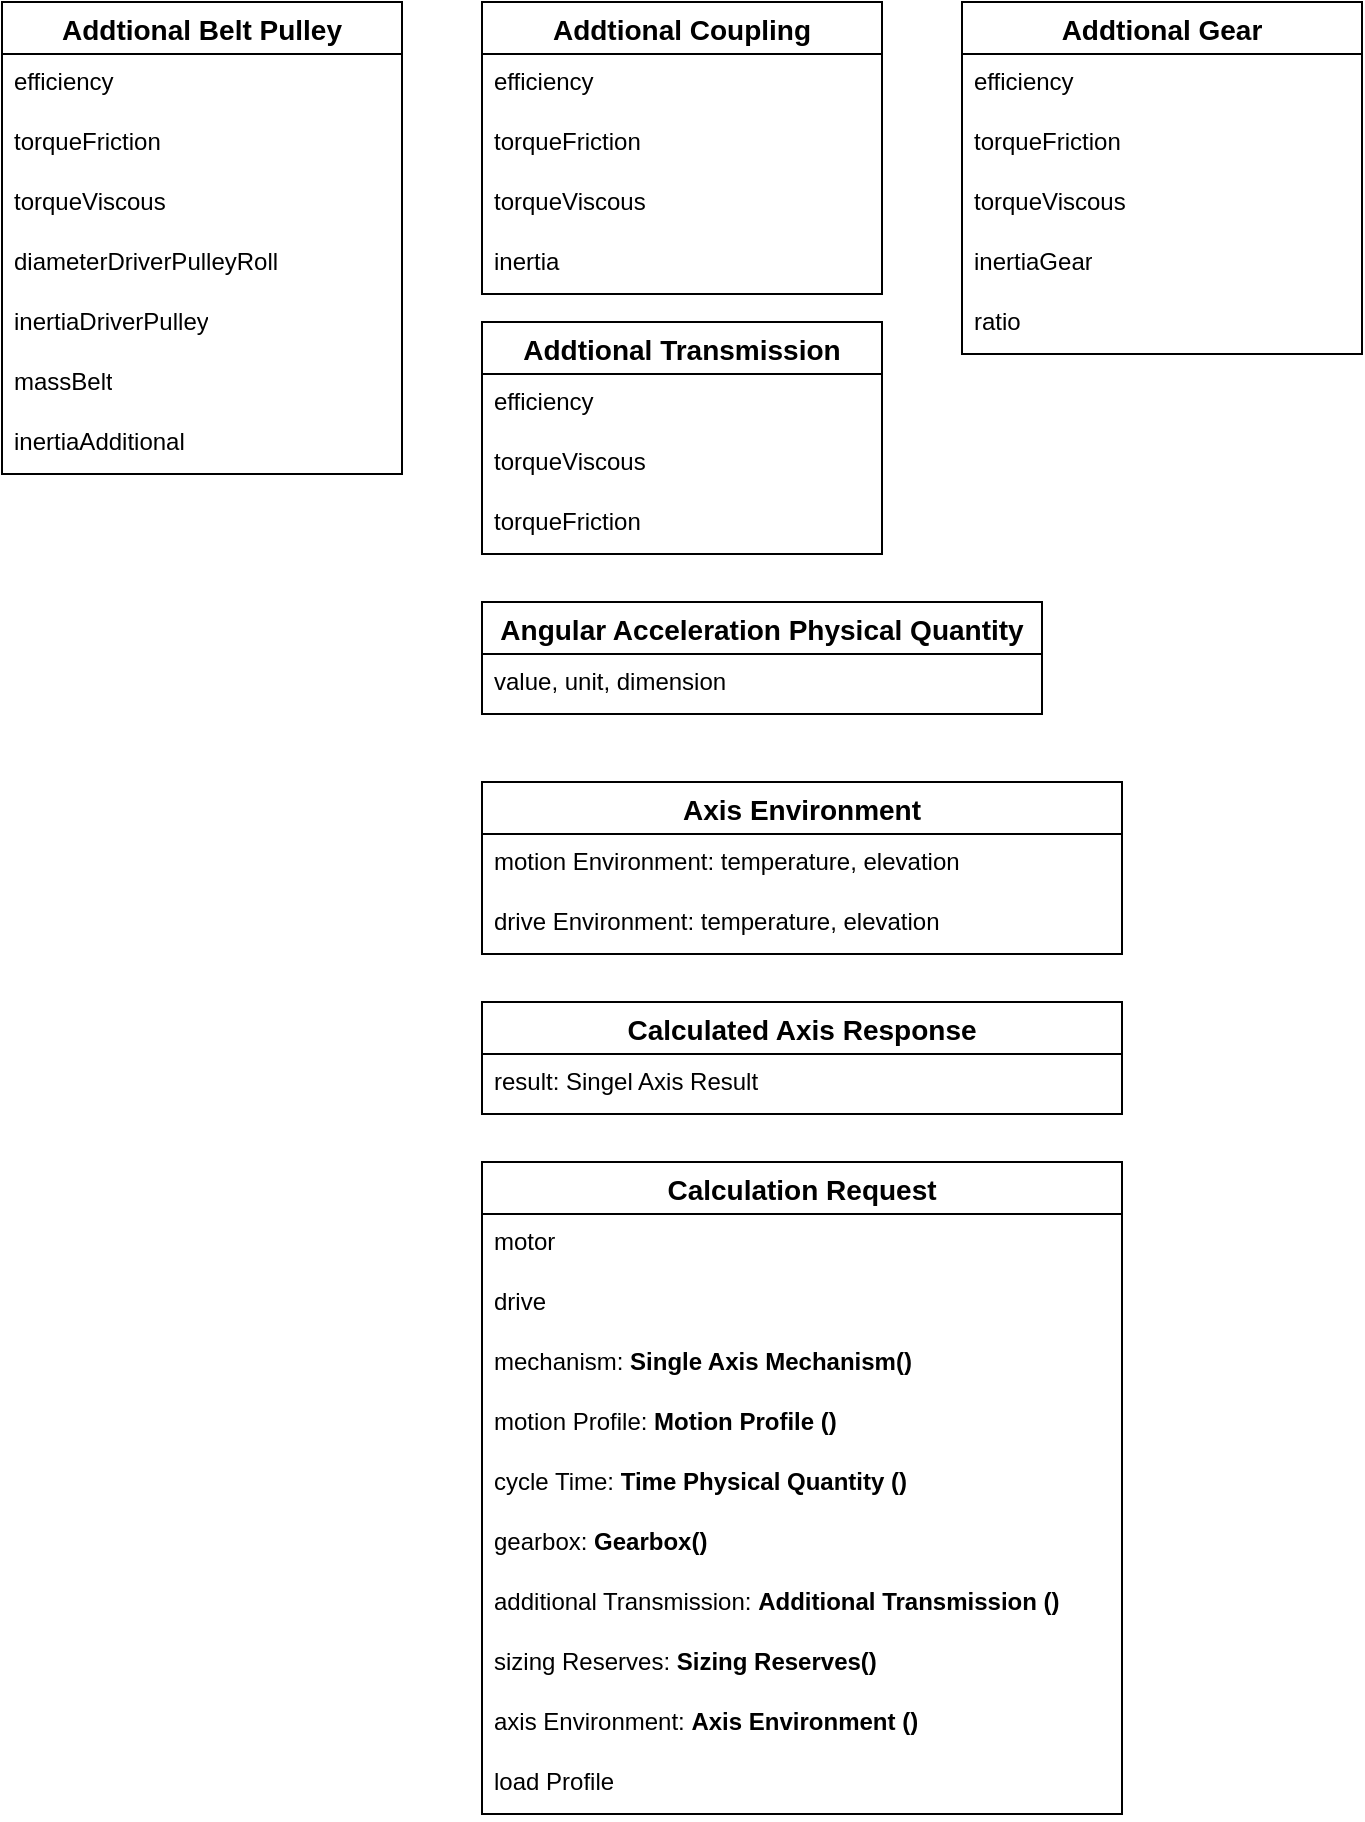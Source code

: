 <mxfile version="24.2.3" type="github">
  <diagram name="Page-1" id="EHrEFTinhFLgnicq1KQY">
    <mxGraphModel dx="1509" dy="831" grid="1" gridSize="10" guides="1" tooltips="1" connect="1" arrows="1" fold="1" page="1" pageScale="1" pageWidth="1654" pageHeight="2336" math="0" shadow="0">
      <root>
        <mxCell id="0" />
        <mxCell id="1" parent="0" />
        <mxCell id="KYpcjjvEXtdcIM45c5xp-6" value="Addtional Belt Pulley" style="swimlane;fontStyle=1;childLayout=stackLayout;horizontal=1;startSize=26;horizontalStack=0;resizeParent=1;resizeParentMax=0;resizeLast=0;collapsible=1;marginBottom=0;align=center;fontSize=14;" parent="1" vertex="1">
          <mxGeometry x="40" y="40" width="200" height="236" as="geometry" />
        </mxCell>
        <mxCell id="KYpcjjvEXtdcIM45c5xp-13" value="efficiency&lt;span class=&quot;eusoft-eudic-chrome-extension-translate-content&quot;&gt;&lt;/span&gt;" style="text;strokeColor=none;fillColor=none;spacingLeft=4;spacingRight=4;overflow=hidden;rotatable=0;points=[[0,0.5],[1,0.5]];portConstraint=eastwest;fontSize=12;whiteSpace=wrap;html=1;" parent="KYpcjjvEXtdcIM45c5xp-6" vertex="1">
          <mxGeometry y="26" width="200" height="30" as="geometry" />
        </mxCell>
        <mxCell id="KYpcjjvEXtdcIM45c5xp-14" value="torqueFriction&lt;span class=&quot;eusoft-eudic-chrome-extension-translate-content&quot;&gt;&lt;/span&gt;" style="text;strokeColor=none;fillColor=none;spacingLeft=4;spacingRight=4;overflow=hidden;rotatable=0;points=[[0,0.5],[1,0.5]];portConstraint=eastwest;fontSize=12;whiteSpace=wrap;html=1;" parent="KYpcjjvEXtdcIM45c5xp-6" vertex="1">
          <mxGeometry y="56" width="200" height="30" as="geometry" />
        </mxCell>
        <mxCell id="6oLbl9eXqUerqtTEfw1C-27" value="torqueViscous&lt;span class=&quot;eusoft-eudic-chrome-extension-translate-content&quot;&gt;&lt;/span&gt;" style="text;strokeColor=none;fillColor=none;spacingLeft=4;spacingRight=4;overflow=hidden;rotatable=0;points=[[0,0.5],[1,0.5]];portConstraint=eastwest;fontSize=12;whiteSpace=wrap;html=1;" parent="KYpcjjvEXtdcIM45c5xp-6" vertex="1">
          <mxGeometry y="86" width="200" height="30" as="geometry" />
        </mxCell>
        <mxCell id="KYpcjjvEXtdcIM45c5xp-7" value="diameterDriverPulleyRoll" style="text;strokeColor=none;fillColor=none;spacingLeft=4;spacingRight=4;overflow=hidden;rotatable=0;points=[[0,0.5],[1,0.5]];portConstraint=eastwest;fontSize=12;whiteSpace=wrap;html=1;" parent="KYpcjjvEXtdcIM45c5xp-6" vertex="1">
          <mxGeometry y="116" width="200" height="30" as="geometry" />
        </mxCell>
        <mxCell id="KYpcjjvEXtdcIM45c5xp-8" value="inertiaDriverPulley" style="text;strokeColor=none;fillColor=none;spacingLeft=4;spacingRight=4;overflow=hidden;rotatable=0;points=[[0,0.5],[1,0.5]];portConstraint=eastwest;fontSize=12;whiteSpace=wrap;html=1;" parent="KYpcjjvEXtdcIM45c5xp-6" vertex="1">
          <mxGeometry y="146" width="200" height="30" as="geometry" />
        </mxCell>
        <mxCell id="KYpcjjvEXtdcIM45c5xp-11" value="massBelt" style="text;strokeColor=none;fillColor=none;spacingLeft=4;spacingRight=4;overflow=hidden;rotatable=0;points=[[0,0.5],[1,0.5]];portConstraint=eastwest;fontSize=12;whiteSpace=wrap;html=1;" parent="KYpcjjvEXtdcIM45c5xp-6" vertex="1">
          <mxGeometry y="176" width="200" height="30" as="geometry" />
        </mxCell>
        <mxCell id="KYpcjjvEXtdcIM45c5xp-12" value="inertiaAdditional" style="text;strokeColor=none;fillColor=none;spacingLeft=4;spacingRight=4;overflow=hidden;rotatable=0;points=[[0,0.5],[1,0.5]];portConstraint=eastwest;fontSize=12;whiteSpace=wrap;html=1;" parent="KYpcjjvEXtdcIM45c5xp-6" vertex="1">
          <mxGeometry y="206" width="200" height="30" as="geometry" />
        </mxCell>
        <mxCell id="6oLbl9eXqUerqtTEfw1C-1" value="Addtional Coupling" style="swimlane;fontStyle=1;childLayout=stackLayout;horizontal=1;startSize=26;horizontalStack=0;resizeParent=1;resizeParentMax=0;resizeLast=0;collapsible=1;marginBottom=0;align=center;fontSize=14;" parent="1" vertex="1">
          <mxGeometry x="280" y="40" width="200" height="146" as="geometry" />
        </mxCell>
        <mxCell id="6oLbl9eXqUerqtTEfw1C-2" value="efficiency&lt;span class=&quot;eusoft-eudic-chrome-extension-translate-content&quot;&gt;&lt;/span&gt;" style="text;strokeColor=none;fillColor=none;spacingLeft=4;spacingRight=4;overflow=hidden;rotatable=0;points=[[0,0.5],[1,0.5]];portConstraint=eastwest;fontSize=12;whiteSpace=wrap;html=1;" parent="6oLbl9eXqUerqtTEfw1C-1" vertex="1">
          <mxGeometry y="26" width="200" height="30" as="geometry" />
        </mxCell>
        <mxCell id="6oLbl9eXqUerqtTEfw1C-3" value="torqueFriction&lt;span class=&quot;eusoft-eudic-chrome-extension-translate-content&quot;&gt;&lt;/span&gt;" style="text;strokeColor=none;fillColor=none;spacingLeft=4;spacingRight=4;overflow=hidden;rotatable=0;points=[[0,0.5],[1,0.5]];portConstraint=eastwest;fontSize=12;whiteSpace=wrap;html=1;" parent="6oLbl9eXqUerqtTEfw1C-1" vertex="1">
          <mxGeometry y="56" width="200" height="30" as="geometry" />
        </mxCell>
        <mxCell id="6oLbl9eXqUerqtTEfw1C-29" value="torqueViscous&lt;span class=&quot;eusoft-eudic-chrome-extension-translate-content&quot;&gt;&lt;/span&gt;" style="text;strokeColor=none;fillColor=none;spacingLeft=4;spacingRight=4;overflow=hidden;rotatable=0;points=[[0,0.5],[1,0.5]];portConstraint=eastwest;fontSize=12;whiteSpace=wrap;html=1;" parent="6oLbl9eXqUerqtTEfw1C-1" vertex="1">
          <mxGeometry y="86" width="200" height="30" as="geometry" />
        </mxCell>
        <mxCell id="6oLbl9eXqUerqtTEfw1C-7" value="inertia" style="text;strokeColor=none;fillColor=none;spacingLeft=4;spacingRight=4;overflow=hidden;rotatable=0;points=[[0,0.5],[1,0.5]];portConstraint=eastwest;fontSize=12;whiteSpace=wrap;html=1;" parent="6oLbl9eXqUerqtTEfw1C-1" vertex="1">
          <mxGeometry y="116" width="200" height="30" as="geometry" />
        </mxCell>
        <mxCell id="6oLbl9eXqUerqtTEfw1C-8" value="Addtional Gear" style="swimlane;fontStyle=1;childLayout=stackLayout;horizontal=1;startSize=26;horizontalStack=0;resizeParent=1;resizeParentMax=0;resizeLast=0;collapsible=1;marginBottom=0;align=center;fontSize=14;" parent="1" vertex="1">
          <mxGeometry x="520" y="40" width="200" height="176" as="geometry" />
        </mxCell>
        <mxCell id="6oLbl9eXqUerqtTEfw1C-9" value="efficiency&lt;span class=&quot;eusoft-eudic-chrome-extension-translate-content&quot;&gt;&lt;/span&gt;" style="text;strokeColor=none;fillColor=none;spacingLeft=4;spacingRight=4;overflow=hidden;rotatable=0;points=[[0,0.5],[1,0.5]];portConstraint=eastwest;fontSize=12;whiteSpace=wrap;html=1;" parent="6oLbl9eXqUerqtTEfw1C-8" vertex="1">
          <mxGeometry y="26" width="200" height="30" as="geometry" />
        </mxCell>
        <mxCell id="6oLbl9eXqUerqtTEfw1C-10" value="torqueFriction&lt;br&gt;&lt;span class=&quot;eusoft-eudic-chrome-extension-translate-content&quot;&gt;&lt;/span&gt;" style="text;strokeColor=none;fillColor=none;spacingLeft=4;spacingRight=4;overflow=hidden;rotatable=0;points=[[0,0.5],[1,0.5]];portConstraint=eastwest;fontSize=12;whiteSpace=wrap;html=1;" parent="6oLbl9eXqUerqtTEfw1C-8" vertex="1">
          <mxGeometry y="56" width="200" height="30" as="geometry" />
        </mxCell>
        <mxCell id="6oLbl9eXqUerqtTEfw1C-28" value="torqueViscous&lt;span class=&quot;eusoft-eudic-chrome-extension-translate-content&quot;&gt;&lt;/span&gt;" style="text;strokeColor=none;fillColor=none;spacingLeft=4;spacingRight=4;overflow=hidden;rotatable=0;points=[[0,0.5],[1,0.5]];portConstraint=eastwest;fontSize=12;whiteSpace=wrap;html=1;" parent="6oLbl9eXqUerqtTEfw1C-8" vertex="1">
          <mxGeometry y="86" width="200" height="30" as="geometry" />
        </mxCell>
        <mxCell id="6oLbl9eXqUerqtTEfw1C-12" value="inertiaGear" style="text;strokeColor=none;fillColor=none;spacingLeft=4;spacingRight=4;overflow=hidden;rotatable=0;points=[[0,0.5],[1,0.5]];portConstraint=eastwest;fontSize=12;whiteSpace=wrap;html=1;" parent="6oLbl9eXqUerqtTEfw1C-8" vertex="1">
          <mxGeometry y="116" width="200" height="30" as="geometry" />
        </mxCell>
        <mxCell id="6oLbl9eXqUerqtTEfw1C-13" value="ratio" style="text;strokeColor=none;fillColor=none;spacingLeft=4;spacingRight=4;overflow=hidden;rotatable=0;points=[[0,0.5],[1,0.5]];portConstraint=eastwest;fontSize=12;whiteSpace=wrap;html=1;" parent="6oLbl9eXqUerqtTEfw1C-8" vertex="1">
          <mxGeometry y="146" width="200" height="30" as="geometry" />
        </mxCell>
        <mxCell id="6oLbl9eXqUerqtTEfw1C-15" value="Addtional Transmission" style="swimlane;fontStyle=1;childLayout=stackLayout;horizontal=1;startSize=26;horizontalStack=0;resizeParent=1;resizeParentMax=0;resizeLast=0;collapsible=1;marginBottom=0;align=center;fontSize=14;" parent="1" vertex="1">
          <mxGeometry x="280" y="200" width="200" height="116" as="geometry" />
        </mxCell>
        <mxCell id="6oLbl9eXqUerqtTEfw1C-16" value="efficiency&lt;span class=&quot;eusoft-eudic-chrome-extension-translate-content&quot;&gt;&lt;/span&gt;" style="text;strokeColor=none;fillColor=none;spacingLeft=4;spacingRight=4;overflow=hidden;rotatable=0;points=[[0,0.5],[1,0.5]];portConstraint=eastwest;fontSize=12;whiteSpace=wrap;html=1;" parent="6oLbl9eXqUerqtTEfw1C-15" vertex="1">
          <mxGeometry y="26" width="200" height="30" as="geometry" />
        </mxCell>
        <mxCell id="AmN6tO1Q4sI-qgZyygm_-1" value="torqueViscous&lt;span class=&quot;eusoft-eudic-chrome-extension-translate-content&quot;&gt;&lt;/span&gt;" style="text;strokeColor=none;fillColor=none;spacingLeft=4;spacingRight=4;overflow=hidden;rotatable=0;points=[[0,0.5],[1,0.5]];portConstraint=eastwest;fontSize=12;whiteSpace=wrap;html=1;" vertex="1" parent="6oLbl9eXqUerqtTEfw1C-15">
          <mxGeometry y="56" width="200" height="30" as="geometry" />
        </mxCell>
        <mxCell id="6oLbl9eXqUerqtTEfw1C-17" value="torqueFriction&lt;span class=&quot;eusoft-eudic-chrome-extension-translate-content&quot;&gt;&lt;/span&gt;" style="text;strokeColor=none;fillColor=none;spacingLeft=4;spacingRight=4;overflow=hidden;rotatable=0;points=[[0,0.5],[1,0.5]];portConstraint=eastwest;fontSize=12;whiteSpace=wrap;html=1;" parent="6oLbl9eXqUerqtTEfw1C-15" vertex="1">
          <mxGeometry y="86" width="200" height="30" as="geometry" />
        </mxCell>
        <mxCell id="6oLbl9eXqUerqtTEfw1C-19" value="Angular Acceleration Physical Quantity" style="swimlane;fontStyle=1;childLayout=stackLayout;horizontal=1;startSize=26;horizontalStack=0;resizeParent=1;resizeParentMax=0;resizeLast=0;collapsible=1;marginBottom=0;align=center;fontSize=14;" parent="1" vertex="1">
          <mxGeometry x="280" y="340" width="280" height="56" as="geometry" />
        </mxCell>
        <mxCell id="6oLbl9eXqUerqtTEfw1C-20" value="value, unit, dimension&lt;span class=&quot;eusoft-eudic-chrome-extension-translate-content&quot;&gt;&lt;/span&gt;" style="text;strokeColor=none;fillColor=none;spacingLeft=4;spacingRight=4;overflow=hidden;rotatable=0;points=[[0,0.5],[1,0.5]];portConstraint=eastwest;fontSize=12;whiteSpace=wrap;html=1;" parent="6oLbl9eXqUerqtTEfw1C-19" vertex="1">
          <mxGeometry y="26" width="280" height="30" as="geometry" />
        </mxCell>
        <mxCell id="6oLbl9eXqUerqtTEfw1C-23" value="Axis Environment" style="swimlane;fontStyle=1;childLayout=stackLayout;horizontal=1;startSize=26;horizontalStack=0;resizeParent=1;resizeParentMax=0;resizeLast=0;collapsible=1;marginBottom=0;align=center;fontSize=14;" parent="1" vertex="1">
          <mxGeometry x="280" y="430" width="320" height="86" as="geometry" />
        </mxCell>
        <mxCell id="6oLbl9eXqUerqtTEfw1C-24" value="motion Environment: temperature, elevation&lt;span class=&quot;eusoft-eudic-chrome-extension-translate-content&quot;&gt;&lt;/span&gt;" style="text;strokeColor=none;fillColor=none;spacingLeft=4;spacingRight=4;overflow=hidden;rotatable=0;points=[[0,0.5],[1,0.5]];portConstraint=eastwest;fontSize=12;whiteSpace=wrap;html=1;" parent="6oLbl9eXqUerqtTEfw1C-23" vertex="1">
          <mxGeometry y="26" width="320" height="30" as="geometry" />
        </mxCell>
        <mxCell id="6oLbl9eXqUerqtTEfw1C-25" value="drive Environment: temperature, elevation" style="text;strokeColor=none;fillColor=none;spacingLeft=4;spacingRight=4;overflow=hidden;rotatable=0;points=[[0,0.5],[1,0.5]];portConstraint=eastwest;fontSize=12;whiteSpace=wrap;html=1;" parent="6oLbl9eXqUerqtTEfw1C-23" vertex="1">
          <mxGeometry y="56" width="320" height="30" as="geometry" />
        </mxCell>
        <mxCell id="AmN6tO1Q4sI-qgZyygm_-2" value="Calculated Axis Response" style="swimlane;fontStyle=1;childLayout=stackLayout;horizontal=1;startSize=26;horizontalStack=0;resizeParent=1;resizeParentMax=0;resizeLast=0;collapsible=1;marginBottom=0;align=center;fontSize=14;" vertex="1" parent="1">
          <mxGeometry x="280" y="540" width="320" height="56" as="geometry" />
        </mxCell>
        <mxCell id="AmN6tO1Q4sI-qgZyygm_-3" value="result: Singel Axis Result&lt;span class=&quot;eusoft-eudic-chrome-extension-translate-content&quot;&gt;&lt;/span&gt;" style="text;strokeColor=none;fillColor=none;spacingLeft=4;spacingRight=4;overflow=hidden;rotatable=0;points=[[0,0.5],[1,0.5]];portConstraint=eastwest;fontSize=12;whiteSpace=wrap;html=1;" vertex="1" parent="AmN6tO1Q4sI-qgZyygm_-2">
          <mxGeometry y="26" width="320" height="30" as="geometry" />
        </mxCell>
        <mxCell id="AmN6tO1Q4sI-qgZyygm_-5" value="Calculation Request" style="swimlane;fontStyle=1;childLayout=stackLayout;horizontal=1;startSize=26;horizontalStack=0;resizeParent=1;resizeParentMax=0;resizeLast=0;collapsible=1;marginBottom=0;align=center;fontSize=14;" vertex="1" parent="1">
          <mxGeometry x="280" y="620" width="320" height="326" as="geometry" />
        </mxCell>
        <mxCell id="AmN6tO1Q4sI-qgZyygm_-6" value="motor&lt;span class=&quot;eusoft-eudic-chrome-extension-translate-content&quot;&gt;&lt;/span&gt;" style="text;strokeColor=none;fillColor=none;spacingLeft=4;spacingRight=4;overflow=hidden;rotatable=0;points=[[0,0.5],[1,0.5]];portConstraint=eastwest;fontSize=12;whiteSpace=wrap;html=1;" vertex="1" parent="AmN6tO1Q4sI-qgZyygm_-5">
          <mxGeometry y="26" width="320" height="30" as="geometry" />
        </mxCell>
        <mxCell id="AmN6tO1Q4sI-qgZyygm_-11" value="drive&lt;span class=&quot;eusoft-eudic-chrome-extension-translate-content&quot;&gt;&lt;/span&gt;" style="text;strokeColor=none;fillColor=none;spacingLeft=4;spacingRight=4;overflow=hidden;rotatable=0;points=[[0,0.5],[1,0.5]];portConstraint=eastwest;fontSize=12;whiteSpace=wrap;html=1;" vertex="1" parent="AmN6tO1Q4sI-qgZyygm_-5">
          <mxGeometry y="56" width="320" height="30" as="geometry" />
        </mxCell>
        <mxCell id="AmN6tO1Q4sI-qgZyygm_-8" value="mechanism: &lt;b&gt;Single Axis Mechanism()&lt;/b&gt;&lt;span class=&quot;eusoft-eudic-chrome-extension-translate-content&quot;&gt;&lt;/span&gt;" style="text;strokeColor=none;fillColor=none;spacingLeft=4;spacingRight=4;overflow=hidden;rotatable=0;points=[[0,0.5],[1,0.5]];portConstraint=eastwest;fontSize=12;whiteSpace=wrap;html=1;" vertex="1" parent="AmN6tO1Q4sI-qgZyygm_-5">
          <mxGeometry y="86" width="320" height="30" as="geometry" />
        </mxCell>
        <mxCell id="AmN6tO1Q4sI-qgZyygm_-10" value="motion Profile: &lt;b&gt;Motion Profile ()&lt;/b&gt;" style="text;strokeColor=none;fillColor=none;spacingLeft=4;spacingRight=4;overflow=hidden;rotatable=0;points=[[0,0.5],[1,0.5]];portConstraint=eastwest;fontSize=12;whiteSpace=wrap;html=1;" vertex="1" parent="AmN6tO1Q4sI-qgZyygm_-5">
          <mxGeometry y="116" width="320" height="30" as="geometry" />
        </mxCell>
        <mxCell id="AmN6tO1Q4sI-qgZyygm_-9" value="cycle Time: &lt;b&gt;Time Physical Quantity ()&lt;/b&gt;&lt;span class=&quot;eusoft-eudic-chrome-extension-translate-content&quot;&gt;&lt;/span&gt;" style="text;strokeColor=none;fillColor=none;spacingLeft=4;spacingRight=4;overflow=hidden;rotatable=0;points=[[0,0.5],[1,0.5]];portConstraint=eastwest;fontSize=12;whiteSpace=wrap;html=1;" vertex="1" parent="AmN6tO1Q4sI-qgZyygm_-5">
          <mxGeometry y="146" width="320" height="30" as="geometry" />
        </mxCell>
        <mxCell id="AmN6tO1Q4sI-qgZyygm_-7" value="gearbox: &lt;b&gt;Gearbox()&lt;/b&gt;&lt;span class=&quot;eusoft-eudic-chrome-extension-translate-content&quot;&gt;&lt;/span&gt;" style="text;strokeColor=none;fillColor=none;spacingLeft=4;spacingRight=4;overflow=hidden;rotatable=0;points=[[0,0.5],[1,0.5]];portConstraint=eastwest;fontSize=12;whiteSpace=wrap;html=1;" vertex="1" parent="AmN6tO1Q4sI-qgZyygm_-5">
          <mxGeometry y="176" width="320" height="30" as="geometry" />
        </mxCell>
        <mxCell id="AmN6tO1Q4sI-qgZyygm_-13" value="additional Transmission: &lt;b&gt;Additional Transmission ()&lt;/b&gt;&lt;span class=&quot;eusoft-eudic-chrome-extension-translate-content&quot;&gt;&lt;/span&gt;" style="text;strokeColor=none;fillColor=none;spacingLeft=4;spacingRight=4;overflow=hidden;rotatable=0;points=[[0,0.5],[1,0.5]];portConstraint=eastwest;fontSize=12;whiteSpace=wrap;html=1;" vertex="1" parent="AmN6tO1Q4sI-qgZyygm_-5">
          <mxGeometry y="206" width="320" height="30" as="geometry" />
        </mxCell>
        <mxCell id="AmN6tO1Q4sI-qgZyygm_-15" value="sizing Reserves: &lt;b&gt;Sizing Reserves()&lt;/b&gt;&lt;span class=&quot;eusoft-eudic-chrome-extension-translate-content&quot;&gt;&lt;/span&gt;" style="text;strokeColor=none;fillColor=none;spacingLeft=4;spacingRight=4;overflow=hidden;rotatable=0;points=[[0,0.5],[1,0.5]];portConstraint=eastwest;fontSize=12;whiteSpace=wrap;html=1;" vertex="1" parent="AmN6tO1Q4sI-qgZyygm_-5">
          <mxGeometry y="236" width="320" height="30" as="geometry" />
        </mxCell>
        <mxCell id="AmN6tO1Q4sI-qgZyygm_-14" value="axis Environment: &lt;b&gt;Axis Environment ()&lt;/b&gt;&lt;span class=&quot;eusoft-eudic-chrome-extension-translate-content&quot;&gt;&lt;/span&gt;" style="text;strokeColor=none;fillColor=none;spacingLeft=4;spacingRight=4;overflow=hidden;rotatable=0;points=[[0,0.5],[1,0.5]];portConstraint=eastwest;fontSize=12;whiteSpace=wrap;html=1;" vertex="1" parent="AmN6tO1Q4sI-qgZyygm_-5">
          <mxGeometry y="266" width="320" height="30" as="geometry" />
        </mxCell>
        <mxCell id="AmN6tO1Q4sI-qgZyygm_-12" value="load Profile&lt;span class=&quot;eusoft-eudic-chrome-extension-translate-content&quot;&gt;&lt;/span&gt;" style="text;strokeColor=none;fillColor=none;spacingLeft=4;spacingRight=4;overflow=hidden;rotatable=0;points=[[0,0.5],[1,0.5]];portConstraint=eastwest;fontSize=12;whiteSpace=wrap;html=1;" vertex="1" parent="AmN6tO1Q4sI-qgZyygm_-5">
          <mxGeometry y="296" width="320" height="30" as="geometry" />
        </mxCell>
      </root>
    </mxGraphModel>
  </diagram>
</mxfile>
